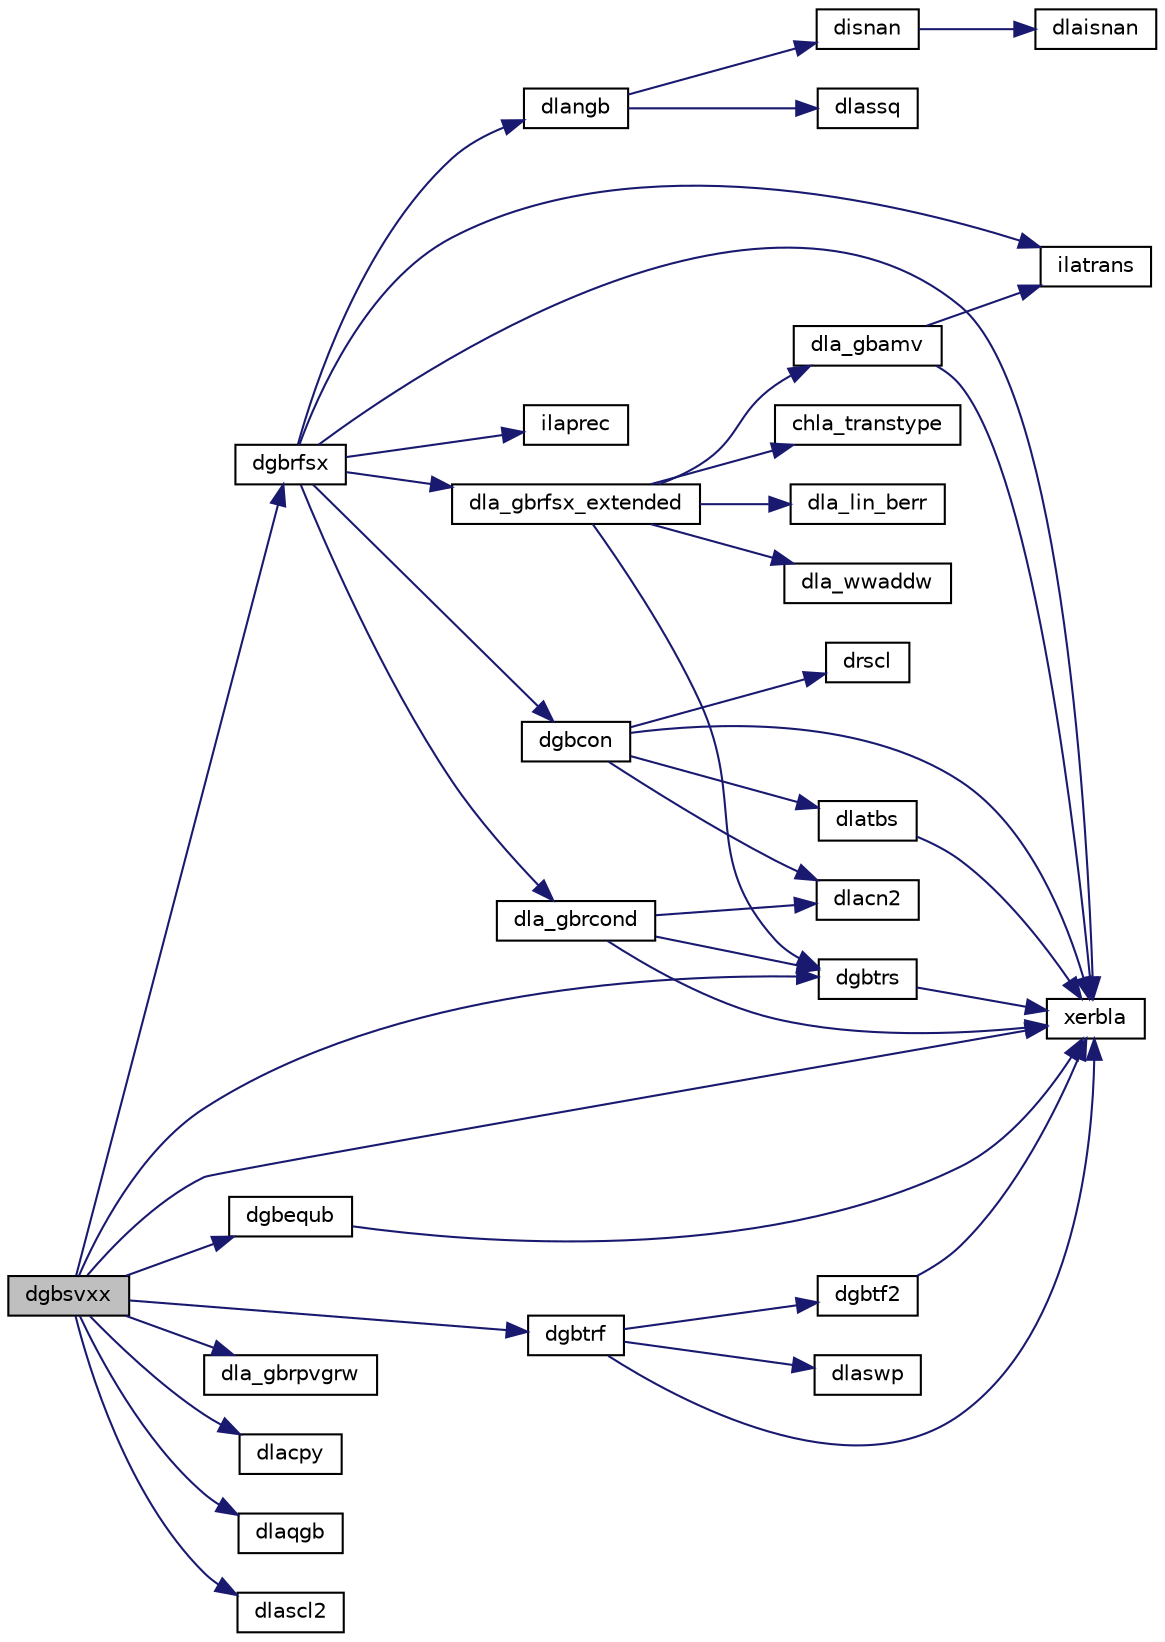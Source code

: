 digraph "dgbsvxx"
{
 // LATEX_PDF_SIZE
  edge [fontname="Helvetica",fontsize="10",labelfontname="Helvetica",labelfontsize="10"];
  node [fontname="Helvetica",fontsize="10",shape=record];
  rankdir="LR";
  Node1 [label="dgbsvxx",height=0.2,width=0.4,color="black", fillcolor="grey75", style="filled", fontcolor="black",tooltip="DGBSVXX computes the solution to system of linear equations A * X = B for GB matrices"];
  Node1 -> Node2 [color="midnightblue",fontsize="10",style="solid",fontname="Helvetica"];
  Node2 [label="dgbequb",height=0.2,width=0.4,color="black", fillcolor="white", style="filled",URL="$dgbequb_8f.html#a6ad24b82a2e754b670bbe3b223f0df3e",tooltip="DGBEQUB"];
  Node2 -> Node3 [color="midnightblue",fontsize="10",style="solid",fontname="Helvetica"];
  Node3 [label="xerbla",height=0.2,width=0.4,color="black", fillcolor="white", style="filled",URL="$xerbla_8f.html#a377ee61015baf8dea7770b3a404b1c07",tooltip="XERBLA"];
  Node1 -> Node4 [color="midnightblue",fontsize="10",style="solid",fontname="Helvetica"];
  Node4 [label="dgbrfsx",height=0.2,width=0.4,color="black", fillcolor="white", style="filled",URL="$dgbrfsx_8f.html#ab44677451338eb1a966f510ca0a38d1c",tooltip="DGBRFSX"];
  Node4 -> Node5 [color="midnightblue",fontsize="10",style="solid",fontname="Helvetica"];
  Node5 [label="dgbcon",height=0.2,width=0.4,color="black", fillcolor="white", style="filled",URL="$dgbcon_8f.html#ac5177acc7bb06382c90e88f12ed784ff",tooltip="DGBCON"];
  Node5 -> Node6 [color="midnightblue",fontsize="10",style="solid",fontname="Helvetica"];
  Node6 [label="dlacn2",height=0.2,width=0.4,color="black", fillcolor="white", style="filled",URL="$dlacn2_8f.html#a9b62da514b4a671acd3e3f63d018f01e",tooltip="DLACN2 estimates the 1-norm of a square matrix, using reverse communication for evaluating matrix-vec..."];
  Node5 -> Node7 [color="midnightblue",fontsize="10",style="solid",fontname="Helvetica"];
  Node7 [label="dlatbs",height=0.2,width=0.4,color="black", fillcolor="white", style="filled",URL="$dlatbs_8f.html#a2294dd0eea75a474e13df58a1effe7af",tooltip="DLATBS solves a triangular banded system of equations."];
  Node7 -> Node3 [color="midnightblue",fontsize="10",style="solid",fontname="Helvetica"];
  Node5 -> Node8 [color="midnightblue",fontsize="10",style="solid",fontname="Helvetica"];
  Node8 [label="drscl",height=0.2,width=0.4,color="black", fillcolor="white", style="filled",URL="$drscl_8f.html#a662e4c4f54a2670dd8408f6b6b306dec",tooltip="DRSCL multiplies a vector by the reciprocal of a real scalar."];
  Node5 -> Node3 [color="midnightblue",fontsize="10",style="solid",fontname="Helvetica"];
  Node4 -> Node9 [color="midnightblue",fontsize="10",style="solid",fontname="Helvetica"];
  Node9 [label="dla_gbrcond",height=0.2,width=0.4,color="black", fillcolor="white", style="filled",URL="$dla__gbrcond_8f.html#aaba1ee21e8fd1cd00fb281569f2c2d0a",tooltip="DLA_GBRCOND estimates the Skeel condition number for a general banded matrix."];
  Node9 -> Node10 [color="midnightblue",fontsize="10",style="solid",fontname="Helvetica"];
  Node10 [label="dgbtrs",height=0.2,width=0.4,color="black", fillcolor="white", style="filled",URL="$dgbtrs_8f.html#a37ca5bf29c33e026922c06b3bf188513",tooltip="DGBTRS"];
  Node10 -> Node3 [color="midnightblue",fontsize="10",style="solid",fontname="Helvetica"];
  Node9 -> Node6 [color="midnightblue",fontsize="10",style="solid",fontname="Helvetica"];
  Node9 -> Node3 [color="midnightblue",fontsize="10",style="solid",fontname="Helvetica"];
  Node4 -> Node11 [color="midnightblue",fontsize="10",style="solid",fontname="Helvetica"];
  Node11 [label="dla_gbrfsx_extended",height=0.2,width=0.4,color="black", fillcolor="white", style="filled",URL="$dla__gbrfsx__extended_8f.html#a1520b1b9984236f0315d6fc077e4eb04",tooltip="DLA_GBRFSX_EXTENDED improves the computed solution to a system of linear equations for general banded..."];
  Node11 -> Node12 [color="midnightblue",fontsize="10",style="solid",fontname="Helvetica"];
  Node12 [label="chla_transtype",height=0.2,width=0.4,color="black", fillcolor="white", style="filled",URL="$chla__transtype_8f.html#a9350edcf6f80d188f3c01400ebe85260",tooltip="CHLA_TRANSTYPE"];
  Node11 -> Node10 [color="midnightblue",fontsize="10",style="solid",fontname="Helvetica"];
  Node11 -> Node13 [color="midnightblue",fontsize="10",style="solid",fontname="Helvetica"];
  Node13 [label="dla_gbamv",height=0.2,width=0.4,color="black", fillcolor="white", style="filled",URL="$dla__gbamv_8f.html#a56d796bfc96e72878e2c62d5aa1ab54b",tooltip="DLA_GBAMV performs a matrix-vector operation to calculate error bounds."];
  Node13 -> Node14 [color="midnightblue",fontsize="10",style="solid",fontname="Helvetica"];
  Node14 [label="ilatrans",height=0.2,width=0.4,color="black", fillcolor="white", style="filled",URL="$ilatrans_8f.html#aec3c2c1d0a04f49ff1b18fe344b687c1",tooltip="ILATRANS"];
  Node13 -> Node3 [color="midnightblue",fontsize="10",style="solid",fontname="Helvetica"];
  Node11 -> Node15 [color="midnightblue",fontsize="10",style="solid",fontname="Helvetica"];
  Node15 [label="dla_lin_berr",height=0.2,width=0.4,color="black", fillcolor="white", style="filled",URL="$dla__lin__berr_8f.html#a9ca071e2c37ea415804eceba515a384c",tooltip="DLA_LIN_BERR computes a component-wise relative backward error."];
  Node11 -> Node16 [color="midnightblue",fontsize="10",style="solid",fontname="Helvetica"];
  Node16 [label="dla_wwaddw",height=0.2,width=0.4,color="black", fillcolor="white", style="filled",URL="$dla__wwaddw_8f.html#afeba975fdc68428735c26a2189de3670",tooltip="DLA_WWADDW adds a vector into a doubled-single vector."];
  Node4 -> Node17 [color="midnightblue",fontsize="10",style="solid",fontname="Helvetica"];
  Node17 [label="dlangb",height=0.2,width=0.4,color="black", fillcolor="white", style="filled",URL="$dlangb_8f.html#aef2185b66fc7b07324cb1dcb622ea238",tooltip="DLANGB returns the value of the 1-norm, Frobenius norm, infinity-norm, or the largest absolute value ..."];
  Node17 -> Node18 [color="midnightblue",fontsize="10",style="solid",fontname="Helvetica"];
  Node18 [label="disnan",height=0.2,width=0.4,color="black", fillcolor="white", style="filled",URL="$disnan_8f.html#a230d4e1886896853b11e44e541b2c6a3",tooltip="DISNAN tests input for NaN."];
  Node18 -> Node19 [color="midnightblue",fontsize="10",style="solid",fontname="Helvetica"];
  Node19 [label="dlaisnan",height=0.2,width=0.4,color="black", fillcolor="white", style="filled",URL="$dlaisnan_8f.html#a341ec834c6fc14a17fead550ff486022",tooltip="DLAISNAN tests input for NaN by comparing two arguments for inequality."];
  Node17 -> Node20 [color="midnightblue",fontsize="10",style="solid",fontname="Helvetica"];
  Node20 [label="dlassq",height=0.2,width=0.4,color="black", fillcolor="white", style="filled",URL="$dlassq_8f90.html#ae8f40b0a34771b4f2d9c863de3af7be5",tooltip="DLASSQ updates a sum of squares represented in scaled form."];
  Node4 -> Node21 [color="midnightblue",fontsize="10",style="solid",fontname="Helvetica"];
  Node21 [label="ilaprec",height=0.2,width=0.4,color="black", fillcolor="white", style="filled",URL="$ilaprec_8f.html#a6fe244cb80f355ab156ad1df9ffcc478",tooltip="ILAPREC"];
  Node4 -> Node14 [color="midnightblue",fontsize="10",style="solid",fontname="Helvetica"];
  Node4 -> Node3 [color="midnightblue",fontsize="10",style="solid",fontname="Helvetica"];
  Node1 -> Node22 [color="midnightblue",fontsize="10",style="solid",fontname="Helvetica"];
  Node22 [label="dgbtrf",height=0.2,width=0.4,color="black", fillcolor="white", style="filled",URL="$dgbtrf_8f.html#a7fc91ba3f250ad3844eba25d59f5d7be",tooltip="DGBTRF"];
  Node22 -> Node23 [color="midnightblue",fontsize="10",style="solid",fontname="Helvetica"];
  Node23 [label="dgbtf2",height=0.2,width=0.4,color="black", fillcolor="white", style="filled",URL="$dgbtf2_8f.html#ad1efab86e6d869915e059286ecf1bcb1",tooltip="DGBTF2 computes the LU factorization of a general band matrix using the unblocked version of the algo..."];
  Node23 -> Node3 [color="midnightblue",fontsize="10",style="solid",fontname="Helvetica"];
  Node22 -> Node24 [color="midnightblue",fontsize="10",style="solid",fontname="Helvetica"];
  Node24 [label="dlaswp",height=0.2,width=0.4,color="black", fillcolor="white", style="filled",URL="$dlaswp_8f.html#a3ccc0cf84b0493bd9adcdc02fcff449f",tooltip="DLASWP performs a series of row interchanges on a general rectangular matrix."];
  Node22 -> Node3 [color="midnightblue",fontsize="10",style="solid",fontname="Helvetica"];
  Node1 -> Node10 [color="midnightblue",fontsize="10",style="solid",fontname="Helvetica"];
  Node1 -> Node25 [color="midnightblue",fontsize="10",style="solid",fontname="Helvetica"];
  Node25 [label="dla_gbrpvgrw",height=0.2,width=0.4,color="black", fillcolor="white", style="filled",URL="$dla__gbrpvgrw_8f.html#a1770de12748787eb6d08a40771f502b5",tooltip="DLA_GBRPVGRW computes the reciprocal pivot growth factor norm(A)/norm(U) for a general banded matrix."];
  Node1 -> Node26 [color="midnightblue",fontsize="10",style="solid",fontname="Helvetica"];
  Node26 [label="dlacpy",height=0.2,width=0.4,color="black", fillcolor="white", style="filled",URL="$dlacpy_8f.html#a7eb8731ffab2734378157c40964bf788",tooltip="DLACPY copies all or part of one two-dimensional array to another."];
  Node1 -> Node27 [color="midnightblue",fontsize="10",style="solid",fontname="Helvetica"];
  Node27 [label="dlaqgb",height=0.2,width=0.4,color="black", fillcolor="white", style="filled",URL="$dlaqgb_8f.html#ad33336cd27dd6f289effc58cf9e88673",tooltip="DLAQGB scales a general band matrix, using row and column scaling factors computed by sgbequ."];
  Node1 -> Node28 [color="midnightblue",fontsize="10",style="solid",fontname="Helvetica"];
  Node28 [label="dlascl2",height=0.2,width=0.4,color="black", fillcolor="white", style="filled",URL="$dlascl2_8f.html#a69b5baabbe140e4852a7da6ef99588f2",tooltip="DLASCL2 performs diagonal scaling on a matrix."];
  Node1 -> Node3 [color="midnightblue",fontsize="10",style="solid",fontname="Helvetica"];
}
